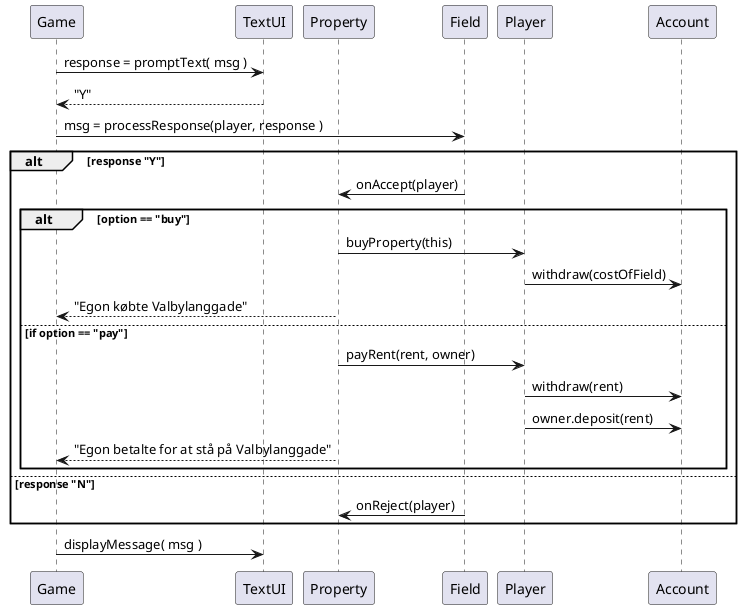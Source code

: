 @startuml
'https://plantuml.com/sequence-diagram

participant Game as game
participant TextUI as ui
participant Property  as subField
participant Field  as field

game -> ui : response = promptText( msg )

ui --> game : "Y"
game -> field : msg = processResponse(player, response )

alt response "Y"
    field  -> subField : onAccept(player)

    alt option == "buy"
        subField  -> Player: buyProperty(this)
        Player -> Account : withdraw(costOfField)
    subField --> game : "Egon købte Valbylanggade"

    else if option == "pay"
             subField -> Player :payRent(rent, owner)
             Player -> Account : withdraw(rent)
             Player -> Account : owner.deposit(rent)
             subField --> game : "Egon betalte for at stå på Valbylanggade"
    end

else response "N"
    field -> subField : onReject(player)
    end


game -> ui : displayMessage( msg )

@enduml
